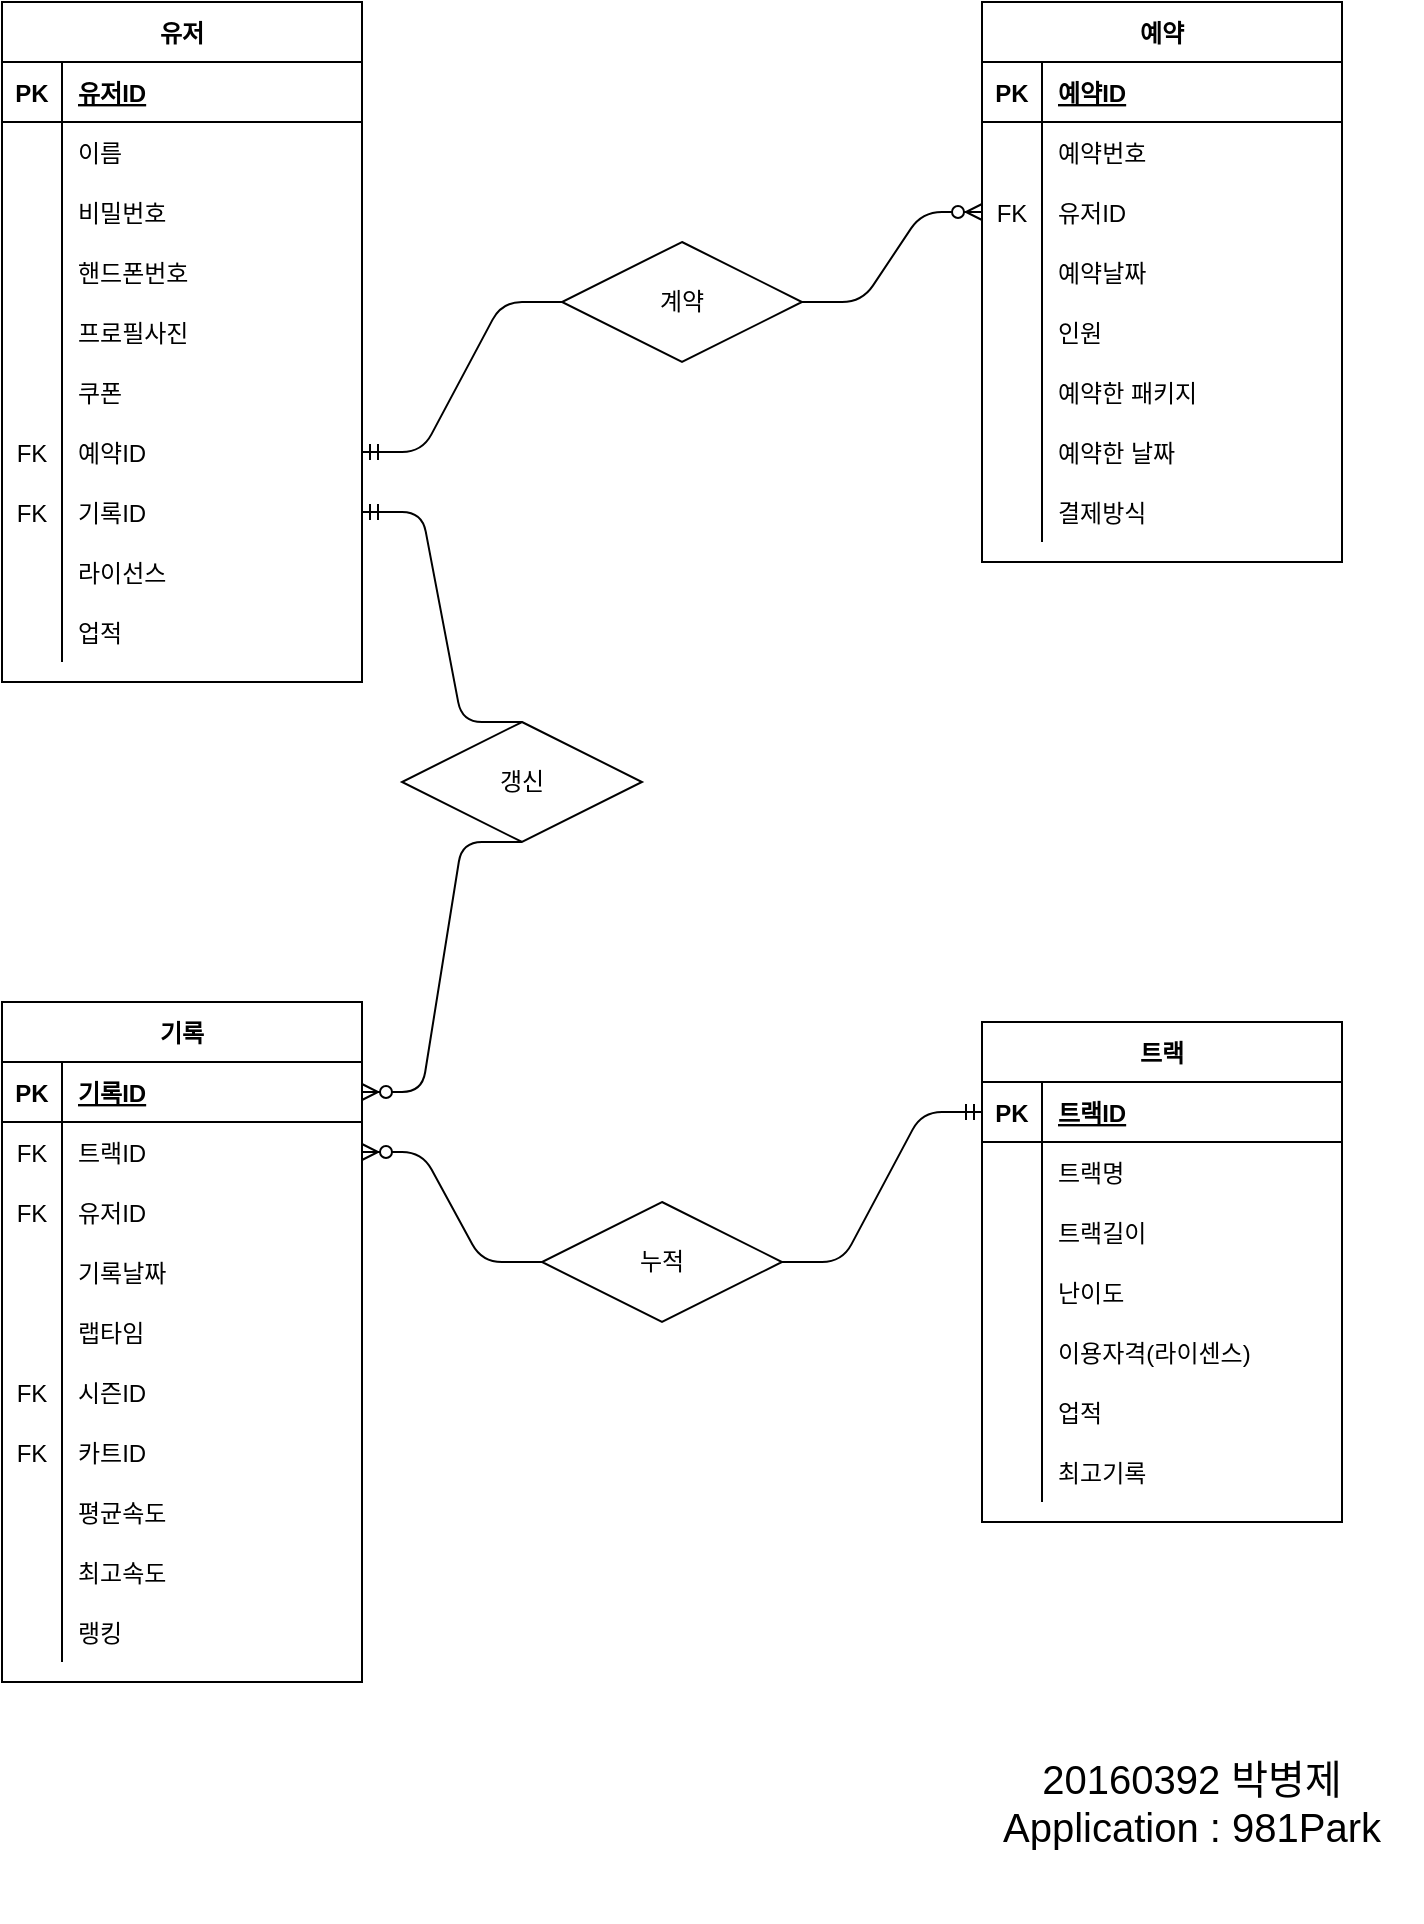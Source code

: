<mxfile version="13.8.1" type="github">
  <diagram id="zvvEXGuNJlig_AYSkuut" name="Page-1">
    <mxGraphModel dx="1395" dy="852" grid="1" gridSize="10" guides="1" tooltips="1" connect="1" arrows="1" fold="1" page="1" pageScale="1" pageWidth="827" pageHeight="1169" math="0" shadow="0">
      <root>
        <mxCell id="0" />
        <mxCell id="1" parent="0" />
        <mxCell id="mloMoWAbIg3f0cqqjzoG-1" value="유저" style="shape=table;startSize=30;container=1;collapsible=1;childLayout=tableLayout;fixedRows=1;rowLines=0;fontStyle=1;align=center;resizeLast=1;" vertex="1" parent="1">
          <mxGeometry x="70" y="90" width="180" height="340" as="geometry" />
        </mxCell>
        <mxCell id="mloMoWAbIg3f0cqqjzoG-2" value="" style="shape=partialRectangle;collapsible=0;dropTarget=0;pointerEvents=0;fillColor=none;top=0;left=0;bottom=1;right=0;points=[[0,0.5],[1,0.5]];portConstraint=eastwest;" vertex="1" parent="mloMoWAbIg3f0cqqjzoG-1">
          <mxGeometry y="30" width="180" height="30" as="geometry" />
        </mxCell>
        <mxCell id="mloMoWAbIg3f0cqqjzoG-3" value="PK" style="shape=partialRectangle;connectable=0;fillColor=none;top=0;left=0;bottom=0;right=0;fontStyle=1;overflow=hidden;" vertex="1" parent="mloMoWAbIg3f0cqqjzoG-2">
          <mxGeometry width="30" height="30" as="geometry" />
        </mxCell>
        <mxCell id="mloMoWAbIg3f0cqqjzoG-4" value="유저ID" style="shape=partialRectangle;connectable=0;fillColor=none;top=0;left=0;bottom=0;right=0;align=left;spacingLeft=6;fontStyle=5;overflow=hidden;" vertex="1" parent="mloMoWAbIg3f0cqqjzoG-2">
          <mxGeometry x="30" width="150" height="30" as="geometry" />
        </mxCell>
        <mxCell id="mloMoWAbIg3f0cqqjzoG-5" value="" style="shape=partialRectangle;collapsible=0;dropTarget=0;pointerEvents=0;fillColor=none;top=0;left=0;bottom=0;right=0;points=[[0,0.5],[1,0.5]];portConstraint=eastwest;" vertex="1" parent="mloMoWAbIg3f0cqqjzoG-1">
          <mxGeometry y="60" width="180" height="30" as="geometry" />
        </mxCell>
        <mxCell id="mloMoWAbIg3f0cqqjzoG-6" value="" style="shape=partialRectangle;connectable=0;fillColor=none;top=0;left=0;bottom=0;right=0;editable=1;overflow=hidden;" vertex="1" parent="mloMoWAbIg3f0cqqjzoG-5">
          <mxGeometry width="30" height="30" as="geometry" />
        </mxCell>
        <mxCell id="mloMoWAbIg3f0cqqjzoG-7" value="이름" style="shape=partialRectangle;connectable=0;fillColor=none;top=0;left=0;bottom=0;right=0;align=left;spacingLeft=6;overflow=hidden;" vertex="1" parent="mloMoWAbIg3f0cqqjzoG-5">
          <mxGeometry x="30" width="150" height="30" as="geometry" />
        </mxCell>
        <mxCell id="mloMoWAbIg3f0cqqjzoG-8" value="" style="shape=partialRectangle;collapsible=0;dropTarget=0;pointerEvents=0;fillColor=none;top=0;left=0;bottom=0;right=0;points=[[0,0.5],[1,0.5]];portConstraint=eastwest;" vertex="1" parent="mloMoWAbIg3f0cqqjzoG-1">
          <mxGeometry y="90" width="180" height="30" as="geometry" />
        </mxCell>
        <mxCell id="mloMoWAbIg3f0cqqjzoG-9" value="" style="shape=partialRectangle;connectable=0;fillColor=none;top=0;left=0;bottom=0;right=0;editable=1;overflow=hidden;" vertex="1" parent="mloMoWAbIg3f0cqqjzoG-8">
          <mxGeometry width="30" height="30" as="geometry" />
        </mxCell>
        <mxCell id="mloMoWAbIg3f0cqqjzoG-10" value="비밀번호" style="shape=partialRectangle;connectable=0;fillColor=none;top=0;left=0;bottom=0;right=0;align=left;spacingLeft=6;overflow=hidden;" vertex="1" parent="mloMoWAbIg3f0cqqjzoG-8">
          <mxGeometry x="30" width="150" height="30" as="geometry" />
        </mxCell>
        <mxCell id="mloMoWAbIg3f0cqqjzoG-11" value="" style="shape=partialRectangle;collapsible=0;dropTarget=0;pointerEvents=0;fillColor=none;top=0;left=0;bottom=0;right=0;points=[[0,0.5],[1,0.5]];portConstraint=eastwest;" vertex="1" parent="mloMoWAbIg3f0cqqjzoG-1">
          <mxGeometry y="120" width="180" height="30" as="geometry" />
        </mxCell>
        <mxCell id="mloMoWAbIg3f0cqqjzoG-12" value="" style="shape=partialRectangle;connectable=0;fillColor=none;top=0;left=0;bottom=0;right=0;editable=1;overflow=hidden;" vertex="1" parent="mloMoWAbIg3f0cqqjzoG-11">
          <mxGeometry width="30" height="30" as="geometry" />
        </mxCell>
        <mxCell id="mloMoWAbIg3f0cqqjzoG-13" value="핸드폰번호" style="shape=partialRectangle;connectable=0;fillColor=none;top=0;left=0;bottom=0;right=0;align=left;spacingLeft=6;overflow=hidden;" vertex="1" parent="mloMoWAbIg3f0cqqjzoG-11">
          <mxGeometry x="30" width="150" height="30" as="geometry" />
        </mxCell>
        <mxCell id="mloMoWAbIg3f0cqqjzoG-72" value="" style="shape=partialRectangle;collapsible=0;dropTarget=0;pointerEvents=0;fillColor=none;top=0;left=0;bottom=0;right=0;points=[[0,0.5],[1,0.5]];portConstraint=eastwest;" vertex="1" parent="mloMoWAbIg3f0cqqjzoG-1">
          <mxGeometry y="150" width="180" height="30" as="geometry" />
        </mxCell>
        <mxCell id="mloMoWAbIg3f0cqqjzoG-73" value="" style="shape=partialRectangle;connectable=0;fillColor=none;top=0;left=0;bottom=0;right=0;editable=1;overflow=hidden;" vertex="1" parent="mloMoWAbIg3f0cqqjzoG-72">
          <mxGeometry width="30" height="30" as="geometry" />
        </mxCell>
        <mxCell id="mloMoWAbIg3f0cqqjzoG-74" value="프로필사진" style="shape=partialRectangle;connectable=0;fillColor=none;top=0;left=0;bottom=0;right=0;align=left;spacingLeft=6;overflow=hidden;" vertex="1" parent="mloMoWAbIg3f0cqqjzoG-72">
          <mxGeometry x="30" width="150" height="30" as="geometry" />
        </mxCell>
        <mxCell id="mloMoWAbIg3f0cqqjzoG-75" value="" style="shape=partialRectangle;collapsible=0;dropTarget=0;pointerEvents=0;fillColor=none;top=0;left=0;bottom=0;right=0;points=[[0,0.5],[1,0.5]];portConstraint=eastwest;" vertex="1" parent="mloMoWAbIg3f0cqqjzoG-1">
          <mxGeometry y="180" width="180" height="30" as="geometry" />
        </mxCell>
        <mxCell id="mloMoWAbIg3f0cqqjzoG-76" value="" style="shape=partialRectangle;connectable=0;fillColor=none;top=0;left=0;bottom=0;right=0;editable=1;overflow=hidden;" vertex="1" parent="mloMoWAbIg3f0cqqjzoG-75">
          <mxGeometry width="30" height="30" as="geometry" />
        </mxCell>
        <mxCell id="mloMoWAbIg3f0cqqjzoG-77" value="쿠폰" style="shape=partialRectangle;connectable=0;fillColor=none;top=0;left=0;bottom=0;right=0;align=left;spacingLeft=6;overflow=hidden;" vertex="1" parent="mloMoWAbIg3f0cqqjzoG-75">
          <mxGeometry x="30" width="150" height="30" as="geometry" />
        </mxCell>
        <mxCell id="mloMoWAbIg3f0cqqjzoG-78" value="" style="shape=partialRectangle;collapsible=0;dropTarget=0;pointerEvents=0;fillColor=none;top=0;left=0;bottom=0;right=0;points=[[0,0.5],[1,0.5]];portConstraint=eastwest;" vertex="1" parent="mloMoWAbIg3f0cqqjzoG-1">
          <mxGeometry y="210" width="180" height="30" as="geometry" />
        </mxCell>
        <mxCell id="mloMoWAbIg3f0cqqjzoG-79" value="FK" style="shape=partialRectangle;connectable=0;fillColor=none;top=0;left=0;bottom=0;right=0;editable=1;overflow=hidden;" vertex="1" parent="mloMoWAbIg3f0cqqjzoG-78">
          <mxGeometry width="30" height="30" as="geometry" />
        </mxCell>
        <mxCell id="mloMoWAbIg3f0cqqjzoG-80" value="예약ID" style="shape=partialRectangle;connectable=0;fillColor=none;top=0;left=0;bottom=0;right=0;align=left;spacingLeft=6;overflow=hidden;" vertex="1" parent="mloMoWAbIg3f0cqqjzoG-78">
          <mxGeometry x="30" width="150" height="30" as="geometry" />
        </mxCell>
        <mxCell id="mloMoWAbIg3f0cqqjzoG-81" value="" style="shape=partialRectangle;collapsible=0;dropTarget=0;pointerEvents=0;fillColor=none;top=0;left=0;bottom=0;right=0;points=[[0,0.5],[1,0.5]];portConstraint=eastwest;" vertex="1" parent="mloMoWAbIg3f0cqqjzoG-1">
          <mxGeometry y="240" width="180" height="30" as="geometry" />
        </mxCell>
        <mxCell id="mloMoWAbIg3f0cqqjzoG-82" value="FK" style="shape=partialRectangle;connectable=0;fillColor=none;top=0;left=0;bottom=0;right=0;editable=1;overflow=hidden;" vertex="1" parent="mloMoWAbIg3f0cqqjzoG-81">
          <mxGeometry width="30" height="30" as="geometry" />
        </mxCell>
        <mxCell id="mloMoWAbIg3f0cqqjzoG-83" value="기록ID" style="shape=partialRectangle;connectable=0;fillColor=none;top=0;left=0;bottom=0;right=0;align=left;spacingLeft=6;overflow=hidden;" vertex="1" parent="mloMoWAbIg3f0cqqjzoG-81">
          <mxGeometry x="30" width="150" height="30" as="geometry" />
        </mxCell>
        <mxCell id="mloMoWAbIg3f0cqqjzoG-84" value="" style="shape=partialRectangle;collapsible=0;dropTarget=0;pointerEvents=0;fillColor=none;top=0;left=0;bottom=0;right=0;points=[[0,0.5],[1,0.5]];portConstraint=eastwest;" vertex="1" parent="mloMoWAbIg3f0cqqjzoG-1">
          <mxGeometry y="270" width="180" height="30" as="geometry" />
        </mxCell>
        <mxCell id="mloMoWAbIg3f0cqqjzoG-85" value="" style="shape=partialRectangle;connectable=0;fillColor=none;top=0;left=0;bottom=0;right=0;editable=1;overflow=hidden;" vertex="1" parent="mloMoWAbIg3f0cqqjzoG-84">
          <mxGeometry width="30" height="30" as="geometry" />
        </mxCell>
        <mxCell id="mloMoWAbIg3f0cqqjzoG-86" value="라이선스" style="shape=partialRectangle;connectable=0;fillColor=none;top=0;left=0;bottom=0;right=0;align=left;spacingLeft=6;overflow=hidden;" vertex="1" parent="mloMoWAbIg3f0cqqjzoG-84">
          <mxGeometry x="30" width="150" height="30" as="geometry" />
        </mxCell>
        <mxCell id="mloMoWAbIg3f0cqqjzoG-122" value="" style="shape=partialRectangle;collapsible=0;dropTarget=0;pointerEvents=0;fillColor=none;top=0;left=0;bottom=0;right=0;points=[[0,0.5],[1,0.5]];portConstraint=eastwest;" vertex="1" parent="mloMoWAbIg3f0cqqjzoG-1">
          <mxGeometry y="300" width="180" height="30" as="geometry" />
        </mxCell>
        <mxCell id="mloMoWAbIg3f0cqqjzoG-123" value="" style="shape=partialRectangle;connectable=0;fillColor=none;top=0;left=0;bottom=0;right=0;editable=1;overflow=hidden;" vertex="1" parent="mloMoWAbIg3f0cqqjzoG-122">
          <mxGeometry width="30" height="30" as="geometry" />
        </mxCell>
        <mxCell id="mloMoWAbIg3f0cqqjzoG-124" value="업적" style="shape=partialRectangle;connectable=0;fillColor=none;top=0;left=0;bottom=0;right=0;align=left;spacingLeft=6;overflow=hidden;" vertex="1" parent="mloMoWAbIg3f0cqqjzoG-122">
          <mxGeometry x="30" width="150" height="30" as="geometry" />
        </mxCell>
        <mxCell id="mloMoWAbIg3f0cqqjzoG-53" value="예약" style="shape=table;startSize=30;container=1;collapsible=1;childLayout=tableLayout;fixedRows=1;rowLines=0;fontStyle=1;align=center;resizeLast=1;" vertex="1" parent="1">
          <mxGeometry x="560" y="90" width="180" height="280" as="geometry" />
        </mxCell>
        <mxCell id="mloMoWAbIg3f0cqqjzoG-54" value="" style="shape=partialRectangle;collapsible=0;dropTarget=0;pointerEvents=0;fillColor=none;top=0;left=0;bottom=1;right=0;points=[[0,0.5],[1,0.5]];portConstraint=eastwest;" vertex="1" parent="mloMoWAbIg3f0cqqjzoG-53">
          <mxGeometry y="30" width="180" height="30" as="geometry" />
        </mxCell>
        <mxCell id="mloMoWAbIg3f0cqqjzoG-55" value="PK" style="shape=partialRectangle;connectable=0;fillColor=none;top=0;left=0;bottom=0;right=0;fontStyle=1;overflow=hidden;" vertex="1" parent="mloMoWAbIg3f0cqqjzoG-54">
          <mxGeometry width="30" height="30" as="geometry" />
        </mxCell>
        <mxCell id="mloMoWAbIg3f0cqqjzoG-56" value="예약ID" style="shape=partialRectangle;connectable=0;fillColor=none;top=0;left=0;bottom=0;right=0;align=left;spacingLeft=6;fontStyle=5;overflow=hidden;" vertex="1" parent="mloMoWAbIg3f0cqqjzoG-54">
          <mxGeometry x="30" width="150" height="30" as="geometry" />
        </mxCell>
        <mxCell id="mloMoWAbIg3f0cqqjzoG-57" value="" style="shape=partialRectangle;collapsible=0;dropTarget=0;pointerEvents=0;fillColor=none;top=0;left=0;bottom=0;right=0;points=[[0,0.5],[1,0.5]];portConstraint=eastwest;" vertex="1" parent="mloMoWAbIg3f0cqqjzoG-53">
          <mxGeometry y="60" width="180" height="30" as="geometry" />
        </mxCell>
        <mxCell id="mloMoWAbIg3f0cqqjzoG-58" value="" style="shape=partialRectangle;connectable=0;fillColor=none;top=0;left=0;bottom=0;right=0;editable=1;overflow=hidden;" vertex="1" parent="mloMoWAbIg3f0cqqjzoG-57">
          <mxGeometry width="30" height="30" as="geometry" />
        </mxCell>
        <mxCell id="mloMoWAbIg3f0cqqjzoG-59" value="예약번호" style="shape=partialRectangle;connectable=0;fillColor=none;top=0;left=0;bottom=0;right=0;align=left;spacingLeft=6;overflow=hidden;" vertex="1" parent="mloMoWAbIg3f0cqqjzoG-57">
          <mxGeometry x="30" width="150" height="30" as="geometry" />
        </mxCell>
        <mxCell id="mloMoWAbIg3f0cqqjzoG-60" value="" style="shape=partialRectangle;collapsible=0;dropTarget=0;pointerEvents=0;fillColor=none;top=0;left=0;bottom=0;right=0;points=[[0,0.5],[1,0.5]];portConstraint=eastwest;" vertex="1" parent="mloMoWAbIg3f0cqqjzoG-53">
          <mxGeometry y="90" width="180" height="30" as="geometry" />
        </mxCell>
        <mxCell id="mloMoWAbIg3f0cqqjzoG-61" value="FK" style="shape=partialRectangle;connectable=0;fillColor=none;top=0;left=0;bottom=0;right=0;editable=1;overflow=hidden;" vertex="1" parent="mloMoWAbIg3f0cqqjzoG-60">
          <mxGeometry width="30" height="30" as="geometry" />
        </mxCell>
        <mxCell id="mloMoWAbIg3f0cqqjzoG-62" value="유저ID" style="shape=partialRectangle;connectable=0;fillColor=none;top=0;left=0;bottom=0;right=0;align=left;spacingLeft=6;overflow=hidden;" vertex="1" parent="mloMoWAbIg3f0cqqjzoG-60">
          <mxGeometry x="30" width="150" height="30" as="geometry" />
        </mxCell>
        <mxCell id="mloMoWAbIg3f0cqqjzoG-63" value="" style="shape=partialRectangle;collapsible=0;dropTarget=0;pointerEvents=0;fillColor=none;top=0;left=0;bottom=0;right=0;points=[[0,0.5],[1,0.5]];portConstraint=eastwest;" vertex="1" parent="mloMoWAbIg3f0cqqjzoG-53">
          <mxGeometry y="120" width="180" height="30" as="geometry" />
        </mxCell>
        <mxCell id="mloMoWAbIg3f0cqqjzoG-64" value="" style="shape=partialRectangle;connectable=0;fillColor=none;top=0;left=0;bottom=0;right=0;editable=1;overflow=hidden;" vertex="1" parent="mloMoWAbIg3f0cqqjzoG-63">
          <mxGeometry width="30" height="30" as="geometry" />
        </mxCell>
        <mxCell id="mloMoWAbIg3f0cqqjzoG-65" value="예약날짜" style="shape=partialRectangle;connectable=0;fillColor=none;top=0;left=0;bottom=0;right=0;align=left;spacingLeft=6;overflow=hidden;" vertex="1" parent="mloMoWAbIg3f0cqqjzoG-63">
          <mxGeometry x="30" width="150" height="30" as="geometry" />
        </mxCell>
        <mxCell id="mloMoWAbIg3f0cqqjzoG-110" value="" style="shape=partialRectangle;collapsible=0;dropTarget=0;pointerEvents=0;fillColor=none;top=0;left=0;bottom=0;right=0;points=[[0,0.5],[1,0.5]];portConstraint=eastwest;" vertex="1" parent="mloMoWAbIg3f0cqqjzoG-53">
          <mxGeometry y="150" width="180" height="30" as="geometry" />
        </mxCell>
        <mxCell id="mloMoWAbIg3f0cqqjzoG-111" value="" style="shape=partialRectangle;connectable=0;fillColor=none;top=0;left=0;bottom=0;right=0;editable=1;overflow=hidden;" vertex="1" parent="mloMoWAbIg3f0cqqjzoG-110">
          <mxGeometry width="30" height="30" as="geometry" />
        </mxCell>
        <mxCell id="mloMoWAbIg3f0cqqjzoG-112" value="인원" style="shape=partialRectangle;connectable=0;fillColor=none;top=0;left=0;bottom=0;right=0;align=left;spacingLeft=6;overflow=hidden;" vertex="1" parent="mloMoWAbIg3f0cqqjzoG-110">
          <mxGeometry x="30" width="150" height="30" as="geometry" />
        </mxCell>
        <mxCell id="mloMoWAbIg3f0cqqjzoG-113" value="" style="shape=partialRectangle;collapsible=0;dropTarget=0;pointerEvents=0;fillColor=none;top=0;left=0;bottom=0;right=0;points=[[0,0.5],[1,0.5]];portConstraint=eastwest;" vertex="1" parent="mloMoWAbIg3f0cqqjzoG-53">
          <mxGeometry y="180" width="180" height="30" as="geometry" />
        </mxCell>
        <mxCell id="mloMoWAbIg3f0cqqjzoG-114" value="" style="shape=partialRectangle;connectable=0;fillColor=none;top=0;left=0;bottom=0;right=0;editable=1;overflow=hidden;" vertex="1" parent="mloMoWAbIg3f0cqqjzoG-113">
          <mxGeometry width="30" height="30" as="geometry" />
        </mxCell>
        <mxCell id="mloMoWAbIg3f0cqqjzoG-115" value="예약한 패키지" style="shape=partialRectangle;connectable=0;fillColor=none;top=0;left=0;bottom=0;right=0;align=left;spacingLeft=6;overflow=hidden;" vertex="1" parent="mloMoWAbIg3f0cqqjzoG-113">
          <mxGeometry x="30" width="150" height="30" as="geometry" />
        </mxCell>
        <mxCell id="mloMoWAbIg3f0cqqjzoG-116" value="" style="shape=partialRectangle;collapsible=0;dropTarget=0;pointerEvents=0;fillColor=none;top=0;left=0;bottom=0;right=0;points=[[0,0.5],[1,0.5]];portConstraint=eastwest;" vertex="1" parent="mloMoWAbIg3f0cqqjzoG-53">
          <mxGeometry y="210" width="180" height="30" as="geometry" />
        </mxCell>
        <mxCell id="mloMoWAbIg3f0cqqjzoG-117" value="" style="shape=partialRectangle;connectable=0;fillColor=none;top=0;left=0;bottom=0;right=0;editable=1;overflow=hidden;" vertex="1" parent="mloMoWAbIg3f0cqqjzoG-116">
          <mxGeometry width="30" height="30" as="geometry" />
        </mxCell>
        <mxCell id="mloMoWAbIg3f0cqqjzoG-118" value="예약한 날짜" style="shape=partialRectangle;connectable=0;fillColor=none;top=0;left=0;bottom=0;right=0;align=left;spacingLeft=6;overflow=hidden;" vertex="1" parent="mloMoWAbIg3f0cqqjzoG-116">
          <mxGeometry x="30" width="150" height="30" as="geometry" />
        </mxCell>
        <mxCell id="mloMoWAbIg3f0cqqjzoG-119" value="" style="shape=partialRectangle;collapsible=0;dropTarget=0;pointerEvents=0;fillColor=none;top=0;left=0;bottom=0;right=0;points=[[0,0.5],[1,0.5]];portConstraint=eastwest;" vertex="1" parent="mloMoWAbIg3f0cqqjzoG-53">
          <mxGeometry y="240" width="180" height="30" as="geometry" />
        </mxCell>
        <mxCell id="mloMoWAbIg3f0cqqjzoG-120" value="" style="shape=partialRectangle;connectable=0;fillColor=none;top=0;left=0;bottom=0;right=0;editable=1;overflow=hidden;" vertex="1" parent="mloMoWAbIg3f0cqqjzoG-119">
          <mxGeometry width="30" height="30" as="geometry" />
        </mxCell>
        <mxCell id="mloMoWAbIg3f0cqqjzoG-121" value="결제방식" style="shape=partialRectangle;connectable=0;fillColor=none;top=0;left=0;bottom=0;right=0;align=left;spacingLeft=6;overflow=hidden;" vertex="1" parent="mloMoWAbIg3f0cqqjzoG-119">
          <mxGeometry x="30" width="150" height="30" as="geometry" />
        </mxCell>
        <mxCell id="mloMoWAbIg3f0cqqjzoG-40" value="기록" style="shape=table;startSize=30;container=1;collapsible=1;childLayout=tableLayout;fixedRows=1;rowLines=0;fontStyle=1;align=center;resizeLast=1;" vertex="1" parent="1">
          <mxGeometry x="70" y="590" width="180" height="340" as="geometry" />
        </mxCell>
        <mxCell id="mloMoWAbIg3f0cqqjzoG-41" value="" style="shape=partialRectangle;collapsible=0;dropTarget=0;pointerEvents=0;fillColor=none;top=0;left=0;bottom=1;right=0;points=[[0,0.5],[1,0.5]];portConstraint=eastwest;" vertex="1" parent="mloMoWAbIg3f0cqqjzoG-40">
          <mxGeometry y="30" width="180" height="30" as="geometry" />
        </mxCell>
        <mxCell id="mloMoWAbIg3f0cqqjzoG-42" value="PK" style="shape=partialRectangle;connectable=0;fillColor=none;top=0;left=0;bottom=0;right=0;fontStyle=1;overflow=hidden;" vertex="1" parent="mloMoWAbIg3f0cqqjzoG-41">
          <mxGeometry width="30" height="30" as="geometry" />
        </mxCell>
        <mxCell id="mloMoWAbIg3f0cqqjzoG-43" value="기록ID" style="shape=partialRectangle;connectable=0;fillColor=none;top=0;left=0;bottom=0;right=0;align=left;spacingLeft=6;fontStyle=5;overflow=hidden;" vertex="1" parent="mloMoWAbIg3f0cqqjzoG-41">
          <mxGeometry x="30" width="150" height="30" as="geometry" />
        </mxCell>
        <mxCell id="mloMoWAbIg3f0cqqjzoG-44" value="" style="shape=partialRectangle;collapsible=0;dropTarget=0;pointerEvents=0;fillColor=none;top=0;left=0;bottom=0;right=0;points=[[0,0.5],[1,0.5]];portConstraint=eastwest;" vertex="1" parent="mloMoWAbIg3f0cqqjzoG-40">
          <mxGeometry y="60" width="180" height="30" as="geometry" />
        </mxCell>
        <mxCell id="mloMoWAbIg3f0cqqjzoG-45" value="FK" style="shape=partialRectangle;connectable=0;fillColor=none;top=0;left=0;bottom=0;right=0;editable=1;overflow=hidden;" vertex="1" parent="mloMoWAbIg3f0cqqjzoG-44">
          <mxGeometry width="30" height="30" as="geometry" />
        </mxCell>
        <mxCell id="mloMoWAbIg3f0cqqjzoG-46" value="트랙ID" style="shape=partialRectangle;connectable=0;fillColor=none;top=0;left=0;bottom=0;right=0;align=left;spacingLeft=6;overflow=hidden;" vertex="1" parent="mloMoWAbIg3f0cqqjzoG-44">
          <mxGeometry x="30" width="150" height="30" as="geometry" />
        </mxCell>
        <mxCell id="mloMoWAbIg3f0cqqjzoG-47" value="" style="shape=partialRectangle;collapsible=0;dropTarget=0;pointerEvents=0;fillColor=none;top=0;left=0;bottom=0;right=0;points=[[0,0.5],[1,0.5]];portConstraint=eastwest;" vertex="1" parent="mloMoWAbIg3f0cqqjzoG-40">
          <mxGeometry y="90" width="180" height="30" as="geometry" />
        </mxCell>
        <mxCell id="mloMoWAbIg3f0cqqjzoG-48" value="FK" style="shape=partialRectangle;connectable=0;fillColor=none;top=0;left=0;bottom=0;right=0;editable=1;overflow=hidden;" vertex="1" parent="mloMoWAbIg3f0cqqjzoG-47">
          <mxGeometry width="30" height="30" as="geometry" />
        </mxCell>
        <mxCell id="mloMoWAbIg3f0cqqjzoG-49" value="유저ID" style="shape=partialRectangle;connectable=0;fillColor=none;top=0;left=0;bottom=0;right=0;align=left;spacingLeft=6;overflow=hidden;" vertex="1" parent="mloMoWAbIg3f0cqqjzoG-47">
          <mxGeometry x="30" width="150" height="30" as="geometry" />
        </mxCell>
        <mxCell id="mloMoWAbIg3f0cqqjzoG-50" value="" style="shape=partialRectangle;collapsible=0;dropTarget=0;pointerEvents=0;fillColor=none;top=0;left=0;bottom=0;right=0;points=[[0,0.5],[1,0.5]];portConstraint=eastwest;" vertex="1" parent="mloMoWAbIg3f0cqqjzoG-40">
          <mxGeometry y="120" width="180" height="30" as="geometry" />
        </mxCell>
        <mxCell id="mloMoWAbIg3f0cqqjzoG-51" value="" style="shape=partialRectangle;connectable=0;fillColor=none;top=0;left=0;bottom=0;right=0;editable=1;overflow=hidden;" vertex="1" parent="mloMoWAbIg3f0cqqjzoG-50">
          <mxGeometry width="30" height="30" as="geometry" />
        </mxCell>
        <mxCell id="mloMoWAbIg3f0cqqjzoG-52" value="기록날짜" style="shape=partialRectangle;connectable=0;fillColor=none;top=0;left=0;bottom=0;right=0;align=left;spacingLeft=6;overflow=hidden;" vertex="1" parent="mloMoWAbIg3f0cqqjzoG-50">
          <mxGeometry x="30" width="150" height="30" as="geometry" />
        </mxCell>
        <mxCell id="mloMoWAbIg3f0cqqjzoG-90" value="" style="shape=partialRectangle;collapsible=0;dropTarget=0;pointerEvents=0;fillColor=none;top=0;left=0;bottom=0;right=0;points=[[0,0.5],[1,0.5]];portConstraint=eastwest;" vertex="1" parent="mloMoWAbIg3f0cqqjzoG-40">
          <mxGeometry y="150" width="180" height="30" as="geometry" />
        </mxCell>
        <mxCell id="mloMoWAbIg3f0cqqjzoG-91" value="" style="shape=partialRectangle;connectable=0;fillColor=none;top=0;left=0;bottom=0;right=0;editable=1;overflow=hidden;" vertex="1" parent="mloMoWAbIg3f0cqqjzoG-90">
          <mxGeometry width="30" height="30" as="geometry" />
        </mxCell>
        <mxCell id="mloMoWAbIg3f0cqqjzoG-92" value="랩타임" style="shape=partialRectangle;connectable=0;fillColor=none;top=0;left=0;bottom=0;right=0;align=left;spacingLeft=6;overflow=hidden;" vertex="1" parent="mloMoWAbIg3f0cqqjzoG-90">
          <mxGeometry x="30" width="150" height="30" as="geometry" />
        </mxCell>
        <mxCell id="mloMoWAbIg3f0cqqjzoG-93" value="" style="shape=partialRectangle;collapsible=0;dropTarget=0;pointerEvents=0;fillColor=none;top=0;left=0;bottom=0;right=0;points=[[0,0.5],[1,0.5]];portConstraint=eastwest;" vertex="1" parent="mloMoWAbIg3f0cqqjzoG-40">
          <mxGeometry y="180" width="180" height="30" as="geometry" />
        </mxCell>
        <mxCell id="mloMoWAbIg3f0cqqjzoG-94" value="FK" style="shape=partialRectangle;connectable=0;fillColor=none;top=0;left=0;bottom=0;right=0;editable=1;overflow=hidden;" vertex="1" parent="mloMoWAbIg3f0cqqjzoG-93">
          <mxGeometry width="30" height="30" as="geometry" />
        </mxCell>
        <mxCell id="mloMoWAbIg3f0cqqjzoG-95" value="시즌ID" style="shape=partialRectangle;connectable=0;fillColor=none;top=0;left=0;bottom=0;right=0;align=left;spacingLeft=6;overflow=hidden;" vertex="1" parent="mloMoWAbIg3f0cqqjzoG-93">
          <mxGeometry x="30" width="150" height="30" as="geometry" />
        </mxCell>
        <mxCell id="mloMoWAbIg3f0cqqjzoG-96" value="" style="shape=partialRectangle;collapsible=0;dropTarget=0;pointerEvents=0;fillColor=none;top=0;left=0;bottom=0;right=0;points=[[0,0.5],[1,0.5]];portConstraint=eastwest;" vertex="1" parent="mloMoWAbIg3f0cqqjzoG-40">
          <mxGeometry y="210" width="180" height="30" as="geometry" />
        </mxCell>
        <mxCell id="mloMoWAbIg3f0cqqjzoG-97" value="FK" style="shape=partialRectangle;connectable=0;fillColor=none;top=0;left=0;bottom=0;right=0;editable=1;overflow=hidden;" vertex="1" parent="mloMoWAbIg3f0cqqjzoG-96">
          <mxGeometry width="30" height="30" as="geometry" />
        </mxCell>
        <mxCell id="mloMoWAbIg3f0cqqjzoG-98" value="카트ID" style="shape=partialRectangle;connectable=0;fillColor=none;top=0;left=0;bottom=0;right=0;align=left;spacingLeft=6;overflow=hidden;" vertex="1" parent="mloMoWAbIg3f0cqqjzoG-96">
          <mxGeometry x="30" width="150" height="30" as="geometry" />
        </mxCell>
        <mxCell id="mloMoWAbIg3f0cqqjzoG-99" value="" style="shape=partialRectangle;collapsible=0;dropTarget=0;pointerEvents=0;fillColor=none;top=0;left=0;bottom=0;right=0;points=[[0,0.5],[1,0.5]];portConstraint=eastwest;" vertex="1" parent="mloMoWAbIg3f0cqqjzoG-40">
          <mxGeometry y="240" width="180" height="30" as="geometry" />
        </mxCell>
        <mxCell id="mloMoWAbIg3f0cqqjzoG-100" value="" style="shape=partialRectangle;connectable=0;fillColor=none;top=0;left=0;bottom=0;right=0;editable=1;overflow=hidden;" vertex="1" parent="mloMoWAbIg3f0cqqjzoG-99">
          <mxGeometry width="30" height="30" as="geometry" />
        </mxCell>
        <mxCell id="mloMoWAbIg3f0cqqjzoG-101" value="평균속도" style="shape=partialRectangle;connectable=0;fillColor=none;top=0;left=0;bottom=0;right=0;align=left;spacingLeft=6;overflow=hidden;" vertex="1" parent="mloMoWAbIg3f0cqqjzoG-99">
          <mxGeometry x="30" width="150" height="30" as="geometry" />
        </mxCell>
        <mxCell id="mloMoWAbIg3f0cqqjzoG-102" value="" style="shape=partialRectangle;collapsible=0;dropTarget=0;pointerEvents=0;fillColor=none;top=0;left=0;bottom=0;right=0;points=[[0,0.5],[1,0.5]];portConstraint=eastwest;" vertex="1" parent="mloMoWAbIg3f0cqqjzoG-40">
          <mxGeometry y="270" width="180" height="30" as="geometry" />
        </mxCell>
        <mxCell id="mloMoWAbIg3f0cqqjzoG-103" value="" style="shape=partialRectangle;connectable=0;fillColor=none;top=0;left=0;bottom=0;right=0;editable=1;overflow=hidden;" vertex="1" parent="mloMoWAbIg3f0cqqjzoG-102">
          <mxGeometry width="30" height="30" as="geometry" />
        </mxCell>
        <mxCell id="mloMoWAbIg3f0cqqjzoG-104" value="최고속도" style="shape=partialRectangle;connectable=0;fillColor=none;top=0;left=0;bottom=0;right=0;align=left;spacingLeft=6;overflow=hidden;" vertex="1" parent="mloMoWAbIg3f0cqqjzoG-102">
          <mxGeometry x="30" width="150" height="30" as="geometry" />
        </mxCell>
        <mxCell id="mloMoWAbIg3f0cqqjzoG-105" value="" style="shape=partialRectangle;collapsible=0;dropTarget=0;pointerEvents=0;fillColor=none;top=0;left=0;bottom=0;right=0;points=[[0,0.5],[1,0.5]];portConstraint=eastwest;" vertex="1" parent="mloMoWAbIg3f0cqqjzoG-40">
          <mxGeometry y="300" width="180" height="30" as="geometry" />
        </mxCell>
        <mxCell id="mloMoWAbIg3f0cqqjzoG-106" value="" style="shape=partialRectangle;connectable=0;fillColor=none;top=0;left=0;bottom=0;right=0;editable=1;overflow=hidden;" vertex="1" parent="mloMoWAbIg3f0cqqjzoG-105">
          <mxGeometry width="30" height="30" as="geometry" />
        </mxCell>
        <mxCell id="mloMoWAbIg3f0cqqjzoG-107" value="랭킹" style="shape=partialRectangle;connectable=0;fillColor=none;top=0;left=0;bottom=0;right=0;align=left;spacingLeft=6;overflow=hidden;" vertex="1" parent="mloMoWAbIg3f0cqqjzoG-105">
          <mxGeometry x="30" width="150" height="30" as="geometry" />
        </mxCell>
        <mxCell id="mloMoWAbIg3f0cqqjzoG-27" value="트랙" style="shape=table;startSize=30;container=1;collapsible=1;childLayout=tableLayout;fixedRows=1;rowLines=0;fontStyle=1;align=center;resizeLast=1;" vertex="1" parent="1">
          <mxGeometry x="560" y="600" width="180" height="250" as="geometry" />
        </mxCell>
        <mxCell id="mloMoWAbIg3f0cqqjzoG-28" value="" style="shape=partialRectangle;collapsible=0;dropTarget=0;pointerEvents=0;fillColor=none;top=0;left=0;bottom=1;right=0;points=[[0,0.5],[1,0.5]];portConstraint=eastwest;" vertex="1" parent="mloMoWAbIg3f0cqqjzoG-27">
          <mxGeometry y="30" width="180" height="30" as="geometry" />
        </mxCell>
        <mxCell id="mloMoWAbIg3f0cqqjzoG-29" value="PK" style="shape=partialRectangle;connectable=0;fillColor=none;top=0;left=0;bottom=0;right=0;fontStyle=1;overflow=hidden;" vertex="1" parent="mloMoWAbIg3f0cqqjzoG-28">
          <mxGeometry width="30" height="30" as="geometry" />
        </mxCell>
        <mxCell id="mloMoWAbIg3f0cqqjzoG-30" value="트랙ID" style="shape=partialRectangle;connectable=0;fillColor=none;top=0;left=0;bottom=0;right=0;align=left;spacingLeft=6;fontStyle=5;overflow=hidden;" vertex="1" parent="mloMoWAbIg3f0cqqjzoG-28">
          <mxGeometry x="30" width="150" height="30" as="geometry" />
        </mxCell>
        <mxCell id="mloMoWAbIg3f0cqqjzoG-31" value="" style="shape=partialRectangle;collapsible=0;dropTarget=0;pointerEvents=0;fillColor=none;top=0;left=0;bottom=0;right=0;points=[[0,0.5],[1,0.5]];portConstraint=eastwest;" vertex="1" parent="mloMoWAbIg3f0cqqjzoG-27">
          <mxGeometry y="60" width="180" height="30" as="geometry" />
        </mxCell>
        <mxCell id="mloMoWAbIg3f0cqqjzoG-32" value="" style="shape=partialRectangle;connectable=0;fillColor=none;top=0;left=0;bottom=0;right=0;editable=1;overflow=hidden;" vertex="1" parent="mloMoWAbIg3f0cqqjzoG-31">
          <mxGeometry width="30" height="30" as="geometry" />
        </mxCell>
        <mxCell id="mloMoWAbIg3f0cqqjzoG-33" value="트랙명" style="shape=partialRectangle;connectable=0;fillColor=none;top=0;left=0;bottom=0;right=0;align=left;spacingLeft=6;overflow=hidden;" vertex="1" parent="mloMoWAbIg3f0cqqjzoG-31">
          <mxGeometry x="30" width="150" height="30" as="geometry" />
        </mxCell>
        <mxCell id="mloMoWAbIg3f0cqqjzoG-34" value="" style="shape=partialRectangle;collapsible=0;dropTarget=0;pointerEvents=0;fillColor=none;top=0;left=0;bottom=0;right=0;points=[[0,0.5],[1,0.5]];portConstraint=eastwest;" vertex="1" parent="mloMoWAbIg3f0cqqjzoG-27">
          <mxGeometry y="90" width="180" height="30" as="geometry" />
        </mxCell>
        <mxCell id="mloMoWAbIg3f0cqqjzoG-35" value="" style="shape=partialRectangle;connectable=0;fillColor=none;top=0;left=0;bottom=0;right=0;editable=1;overflow=hidden;" vertex="1" parent="mloMoWAbIg3f0cqqjzoG-34">
          <mxGeometry width="30" height="30" as="geometry" />
        </mxCell>
        <mxCell id="mloMoWAbIg3f0cqqjzoG-36" value="트랙길이" style="shape=partialRectangle;connectable=0;fillColor=none;top=0;left=0;bottom=0;right=0;align=left;spacingLeft=6;overflow=hidden;" vertex="1" parent="mloMoWAbIg3f0cqqjzoG-34">
          <mxGeometry x="30" width="150" height="30" as="geometry" />
        </mxCell>
        <mxCell id="mloMoWAbIg3f0cqqjzoG-37" value="" style="shape=partialRectangle;collapsible=0;dropTarget=0;pointerEvents=0;fillColor=none;top=0;left=0;bottom=0;right=0;points=[[0,0.5],[1,0.5]];portConstraint=eastwest;" vertex="1" parent="mloMoWAbIg3f0cqqjzoG-27">
          <mxGeometry y="120" width="180" height="30" as="geometry" />
        </mxCell>
        <mxCell id="mloMoWAbIg3f0cqqjzoG-38" value="" style="shape=partialRectangle;connectable=0;fillColor=none;top=0;left=0;bottom=0;right=0;editable=1;overflow=hidden;" vertex="1" parent="mloMoWAbIg3f0cqqjzoG-37">
          <mxGeometry width="30" height="30" as="geometry" />
        </mxCell>
        <mxCell id="mloMoWAbIg3f0cqqjzoG-39" value="난이도" style="shape=partialRectangle;connectable=0;fillColor=none;top=0;left=0;bottom=0;right=0;align=left;spacingLeft=6;overflow=hidden;" vertex="1" parent="mloMoWAbIg3f0cqqjzoG-37">
          <mxGeometry x="30" width="150" height="30" as="geometry" />
        </mxCell>
        <mxCell id="mloMoWAbIg3f0cqqjzoG-125" value="" style="shape=partialRectangle;collapsible=0;dropTarget=0;pointerEvents=0;fillColor=none;top=0;left=0;bottom=0;right=0;points=[[0,0.5],[1,0.5]];portConstraint=eastwest;" vertex="1" parent="mloMoWAbIg3f0cqqjzoG-27">
          <mxGeometry y="150" width="180" height="30" as="geometry" />
        </mxCell>
        <mxCell id="mloMoWAbIg3f0cqqjzoG-126" value="" style="shape=partialRectangle;connectable=0;fillColor=none;top=0;left=0;bottom=0;right=0;editable=1;overflow=hidden;" vertex="1" parent="mloMoWAbIg3f0cqqjzoG-125">
          <mxGeometry width="30" height="30" as="geometry" />
        </mxCell>
        <mxCell id="mloMoWAbIg3f0cqqjzoG-127" value="이용자격(라이센스)" style="shape=partialRectangle;connectable=0;fillColor=none;top=0;left=0;bottom=0;right=0;align=left;spacingLeft=6;overflow=hidden;" vertex="1" parent="mloMoWAbIg3f0cqqjzoG-125">
          <mxGeometry x="30" width="150" height="30" as="geometry" />
        </mxCell>
        <mxCell id="mloMoWAbIg3f0cqqjzoG-128" value="" style="shape=partialRectangle;collapsible=0;dropTarget=0;pointerEvents=0;fillColor=none;top=0;left=0;bottom=0;right=0;points=[[0,0.5],[1,0.5]];portConstraint=eastwest;" vertex="1" parent="mloMoWAbIg3f0cqqjzoG-27">
          <mxGeometry y="180" width="180" height="30" as="geometry" />
        </mxCell>
        <mxCell id="mloMoWAbIg3f0cqqjzoG-129" value="" style="shape=partialRectangle;connectable=0;fillColor=none;top=0;left=0;bottom=0;right=0;editable=1;overflow=hidden;" vertex="1" parent="mloMoWAbIg3f0cqqjzoG-128">
          <mxGeometry width="30" height="30" as="geometry" />
        </mxCell>
        <mxCell id="mloMoWAbIg3f0cqqjzoG-130" value="업적" style="shape=partialRectangle;connectable=0;fillColor=none;top=0;left=0;bottom=0;right=0;align=left;spacingLeft=6;overflow=hidden;" vertex="1" parent="mloMoWAbIg3f0cqqjzoG-128">
          <mxGeometry x="30" width="150" height="30" as="geometry" />
        </mxCell>
        <mxCell id="mloMoWAbIg3f0cqqjzoG-135" value="" style="shape=partialRectangle;collapsible=0;dropTarget=0;pointerEvents=0;fillColor=none;top=0;left=0;bottom=0;right=0;points=[[0,0.5],[1,0.5]];portConstraint=eastwest;" vertex="1" parent="mloMoWAbIg3f0cqqjzoG-27">
          <mxGeometry y="210" width="180" height="30" as="geometry" />
        </mxCell>
        <mxCell id="mloMoWAbIg3f0cqqjzoG-136" value="" style="shape=partialRectangle;connectable=0;fillColor=none;top=0;left=0;bottom=0;right=0;editable=1;overflow=hidden;" vertex="1" parent="mloMoWAbIg3f0cqqjzoG-135">
          <mxGeometry width="30" height="30" as="geometry" />
        </mxCell>
        <mxCell id="mloMoWAbIg3f0cqqjzoG-137" value="최고기록" style="shape=partialRectangle;connectable=0;fillColor=none;top=0;left=0;bottom=0;right=0;align=left;spacingLeft=6;overflow=hidden;" vertex="1" parent="mloMoWAbIg3f0cqqjzoG-135">
          <mxGeometry x="30" width="150" height="30" as="geometry" />
        </mxCell>
        <mxCell id="mloMoWAbIg3f0cqqjzoG-132" value="계약" style="shape=rhombus;perimeter=rhombusPerimeter;whiteSpace=wrap;html=1;align=center;" vertex="1" parent="1">
          <mxGeometry x="350" y="210" width="120" height="60" as="geometry" />
        </mxCell>
        <mxCell id="mloMoWAbIg3f0cqqjzoG-133" value="누적" style="shape=rhombus;perimeter=rhombusPerimeter;whiteSpace=wrap;html=1;align=center;" vertex="1" parent="1">
          <mxGeometry x="340" y="690" width="120" height="60" as="geometry" />
        </mxCell>
        <mxCell id="mloMoWAbIg3f0cqqjzoG-134" value="갱신" style="shape=rhombus;perimeter=rhombusPerimeter;whiteSpace=wrap;html=1;align=center;" vertex="1" parent="1">
          <mxGeometry x="270" y="450" width="120" height="60" as="geometry" />
        </mxCell>
        <mxCell id="mloMoWAbIg3f0cqqjzoG-139" value="" style="edgeStyle=entityRelationEdgeStyle;fontSize=12;html=1;endArrow=ERmandOne;entryX=1;entryY=0.5;entryDx=0;entryDy=0;exitX=0;exitY=0.5;exitDx=0;exitDy=0;" edge="1" parent="1" source="mloMoWAbIg3f0cqqjzoG-132" target="mloMoWAbIg3f0cqqjzoG-78">
          <mxGeometry width="100" height="100" relative="1" as="geometry">
            <mxPoint x="350" y="490" as="sourcePoint" />
            <mxPoint x="450" y="390" as="targetPoint" />
          </mxGeometry>
        </mxCell>
        <mxCell id="mloMoWAbIg3f0cqqjzoG-140" value="" style="edgeStyle=entityRelationEdgeStyle;fontSize=12;html=1;endArrow=ERzeroToMany;endFill=1;exitX=1;exitY=0.5;exitDx=0;exitDy=0;entryX=0;entryY=0.5;entryDx=0;entryDy=0;" edge="1" parent="1" source="mloMoWAbIg3f0cqqjzoG-132" target="mloMoWAbIg3f0cqqjzoG-60">
          <mxGeometry width="100" height="100" relative="1" as="geometry">
            <mxPoint x="400" y="440" as="sourcePoint" />
            <mxPoint x="500" y="340" as="targetPoint" />
          </mxGeometry>
        </mxCell>
        <mxCell id="mloMoWAbIg3f0cqqjzoG-141" value="" style="edgeStyle=entityRelationEdgeStyle;fontSize=12;html=1;endArrow=ERmandOne;entryX=0;entryY=0.5;entryDx=0;entryDy=0;exitX=1;exitY=0.5;exitDx=0;exitDy=0;" edge="1" parent="1" source="mloMoWAbIg3f0cqqjzoG-133" target="mloMoWAbIg3f0cqqjzoG-28">
          <mxGeometry width="100" height="100" relative="1" as="geometry">
            <mxPoint x="480" y="500" as="sourcePoint" />
            <mxPoint x="380" y="575" as="targetPoint" />
          </mxGeometry>
        </mxCell>
        <mxCell id="mloMoWAbIg3f0cqqjzoG-142" value="" style="edgeStyle=entityRelationEdgeStyle;fontSize=12;html=1;endArrow=ERzeroToMany;endFill=1;exitX=0;exitY=0.5;exitDx=0;exitDy=0;entryX=1;entryY=0.5;entryDx=0;entryDy=0;" edge="1" parent="1" source="mloMoWAbIg3f0cqqjzoG-133" target="mloMoWAbIg3f0cqqjzoG-44">
          <mxGeometry width="100" height="100" relative="1" as="geometry">
            <mxPoint x="340" y="625" as="sourcePoint" />
            <mxPoint x="430" y="580" as="targetPoint" />
          </mxGeometry>
        </mxCell>
        <mxCell id="mloMoWAbIg3f0cqqjzoG-143" value="" style="edgeStyle=entityRelationEdgeStyle;fontSize=12;html=1;endArrow=ERmandOne;entryX=1;entryY=0.5;entryDx=0;entryDy=0;exitX=0.5;exitY=0;exitDx=0;exitDy=0;" edge="1" parent="1" source="mloMoWAbIg3f0cqqjzoG-134" target="mloMoWAbIg3f0cqqjzoG-81">
          <mxGeometry width="100" height="100" relative="1" as="geometry">
            <mxPoint x="500" y="440" as="sourcePoint" />
            <mxPoint x="400" y="515" as="targetPoint" />
          </mxGeometry>
        </mxCell>
        <mxCell id="mloMoWAbIg3f0cqqjzoG-144" value="" style="edgeStyle=entityRelationEdgeStyle;fontSize=12;html=1;endArrow=ERzeroToMany;endFill=1;exitX=0.5;exitY=1;exitDx=0;exitDy=0;entryX=1;entryY=0.5;entryDx=0;entryDy=0;" edge="1" parent="1" source="mloMoWAbIg3f0cqqjzoG-134" target="mloMoWAbIg3f0cqqjzoG-41">
          <mxGeometry width="100" height="100" relative="1" as="geometry">
            <mxPoint x="460" y="685" as="sourcePoint" />
            <mxPoint x="550" y="640" as="targetPoint" />
          </mxGeometry>
        </mxCell>
        <mxCell id="mloMoWAbIg3f0cqqjzoG-146" value="&lt;font style=&quot;font-size: 20px&quot;&gt;20160392 박병제&lt;br&gt;Application : 981Park&lt;br&gt;&lt;/font&gt;" style="text;html=1;strokeColor=none;fillColor=none;align=center;verticalAlign=middle;whiteSpace=wrap;rounded=0;" vertex="1" parent="1">
          <mxGeometry x="550" y="930" width="230" height="120" as="geometry" />
        </mxCell>
      </root>
    </mxGraphModel>
  </diagram>
</mxfile>
